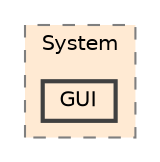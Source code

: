 digraph "R-Type/Engine/ECS/System/GUI"
{
 // LATEX_PDF_SIZE
  bgcolor="transparent";
  edge [fontname=Helvetica,fontsize=10,labelfontname=Helvetica,labelfontsize=10];
  node [fontname=Helvetica,fontsize=10,shape=box,height=0.2,width=0.4];
  compound=true
  subgraph clusterdir_628ac78da6848c9bc4923d1396a2f9cb {
    graph [ bgcolor="#ffead3", pencolor="grey50", label="System", fontname=Helvetica,fontsize=10 style="filled,dashed", URL="dir_628ac78da6848c9bc4923d1396a2f9cb.html",tooltip=""]
  dir_5cc5b4e1636b2d0b46f7d4e5af688aba [label="GUI", fillcolor="#ffead3", color="grey25", style="filled,bold", URL="dir_5cc5b4e1636b2d0b46f7d4e5af688aba.html",tooltip=""];
  }
}
